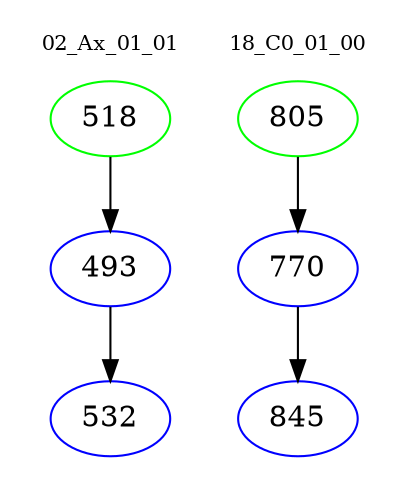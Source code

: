 digraph{
subgraph cluster_0 {
color = white
label = "02_Ax_01_01";
fontsize=10;
T0_518 [label="518", color="green"]
T0_518 -> T0_493 [color="black"]
T0_493 [label="493", color="blue"]
T0_493 -> T0_532 [color="black"]
T0_532 [label="532", color="blue"]
}
subgraph cluster_1 {
color = white
label = "18_C0_01_00";
fontsize=10;
T1_805 [label="805", color="green"]
T1_805 -> T1_770 [color="black"]
T1_770 [label="770", color="blue"]
T1_770 -> T1_845 [color="black"]
T1_845 [label="845", color="blue"]
}
}
